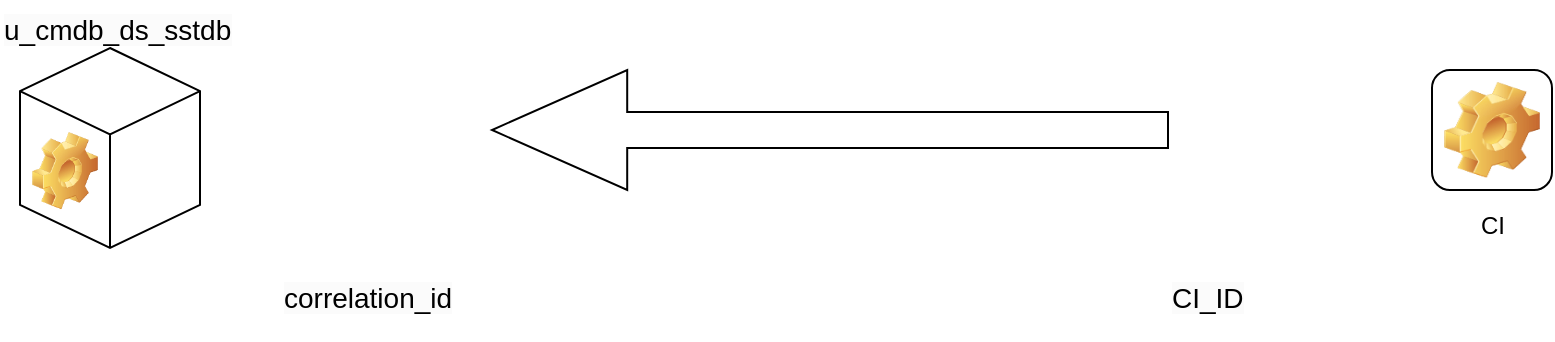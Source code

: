 <mxfile version="22.1.5" type="github" pages="11">
  <diagram name="IntroCi" id="jqjDg9kWaLE52GAI048v">
    <mxGraphModel dx="2290" dy="1205" grid="0" gridSize="10" guides="1" tooltips="1" connect="1" arrows="1" fold="1" page="1" pageScale="1" pageWidth="1169" pageHeight="827" math="0" shadow="0">
      <root>
        <mxCell id="0" />
        <mxCell id="1" parent="0" />
        <mxCell id="49Fpc1A-gP1iFOpOohy6-13" value="CI" style="icon;html=1;image=img/clipart/Gear_128x128.png" vertex="1" parent="1">
          <mxGeometry x="999" y="333" width="60" height="60" as="geometry" />
        </mxCell>
        <mxCell id="49Fpc1A-gP1iFOpOohy6-15" value="" style="html=1;whiteSpace=wrap;shape=isoCube2;backgroundOutline=1;isoAngle=15;" vertex="1" parent="1">
          <mxGeometry x="293" y="322" width="90" height="100" as="geometry" />
        </mxCell>
        <mxCell id="49Fpc1A-gP1iFOpOohy6-16" value="" style="shape=singleArrow;whiteSpace=wrap;html=1;rotation=-180;" vertex="1" parent="1">
          <mxGeometry x="529" y="333" width="338" height="60" as="geometry" />
        </mxCell>
        <mxCell id="49Fpc1A-gP1iFOpOohy6-17" value="" style="shape=image;html=1;verticalLabelPosition=bottom;verticalAlign=top;imageAspect=1;aspect=fixed;image=img/clipart/Gear_128x128.png" vertex="1" parent="1">
          <mxGeometry x="299" y="364" width="33" height="38.71" as="geometry" />
        </mxCell>
        <mxCell id="49Fpc1A-gP1iFOpOohy6-19" value="&lt;span style=&quot;color: rgb(0, 0, 0); font-family: Helvetica; font-size: 14px; font-style: normal; font-variant-ligatures: normal; font-variant-caps: normal; font-weight: 400; letter-spacing: normal; orphans: 2; text-align: center; text-indent: 0px; text-transform: none; widows: 2; word-spacing: 0px; -webkit-text-stroke-width: 0px; background-color: rgb(251, 251, 251); text-decoration-thickness: initial; text-decoration-style: initial; text-decoration-color: initial; float: none; display: inline !important;&quot;&gt;u_cmdb_ds_sstdb&lt;/span&gt;" style="text;whiteSpace=wrap;html=1;fontSize=14;" vertex="1" parent="1">
          <mxGeometry x="283" y="298" width="106" height="36" as="geometry" />
        </mxCell>
        <mxCell id="49Fpc1A-gP1iFOpOohy6-20" value="&lt;span style=&quot;color: rgb(0, 0, 0); font-family: Helvetica; font-size: 14px; font-style: normal; font-variant-ligatures: normal; font-variant-caps: normal; font-weight: 400; letter-spacing: normal; orphans: 2; text-align: center; text-indent: 0px; text-transform: none; widows: 2; word-spacing: 0px; -webkit-text-stroke-width: 0px; background-color: rgb(251, 251, 251); text-decoration-thickness: initial; text-decoration-style: initial; text-decoration-color: initial; float: none; display: inline !important;&quot;&gt;correlation_id&lt;/span&gt;" style="text;whiteSpace=wrap;html=1;fontSize=14;" vertex="1" parent="1">
          <mxGeometry x="423" y="432" width="106" height="36" as="geometry" />
        </mxCell>
        <mxCell id="49Fpc1A-gP1iFOpOohy6-21" value="&lt;span style=&quot;color: rgb(0, 0, 0); font-family: Helvetica; font-size: 14px; font-style: normal; font-variant-ligatures: normal; font-variant-caps: normal; font-weight: 400; letter-spacing: normal; orphans: 2; text-align: center; text-indent: 0px; text-transform: none; widows: 2; word-spacing: 0px; -webkit-text-stroke-width: 0px; background-color: rgb(251, 251, 251); text-decoration-thickness: initial; text-decoration-style: initial; text-decoration-color: initial; float: none; display: inline !important;&quot;&gt;CI_ID&lt;/span&gt;" style="text;whiteSpace=wrap;html=1;fontSize=14;" vertex="1" parent="1">
          <mxGeometry x="867" y="432" width="106" height="36" as="geometry" />
        </mxCell>
      </root>
    </mxGraphModel>
  </diagram>
  <diagram id="-0GjVQ2w-u6F1-nN_Xd9" name="SourceStar">
    <mxGraphModel dx="2290" dy="1205" grid="0" gridSize="10" guides="1" tooltips="1" connect="1" arrows="1" fold="1" page="1" pageScale="1" pageWidth="1169" pageHeight="827" math="0" shadow="0">
      <root>
        <mxCell id="0" />
        <mxCell id="1" parent="0" />
        <mxCell id="1-WOWmvDrKWyMFJxuiMH-1" value="V_CMDB_IP_ADDRESS&lt;br&gt;&lt;br&gt;&lt;font color=&quot;#ff3333&quot;&gt;PK: CI_ID + CODE&amp;nbsp; &amp;nbsp;!!!&lt;/font&gt;" style="html=1;outlineConnect=0;whiteSpace=wrap;fillColor=#dae8fc;shape=mxgraph.archimate3.businessObject;overflow=fill;strokeColor=#6c8ebf;" vertex="1" parent="1">
          <mxGeometry x="443.25" y="193" width="205" height="61" as="geometry" />
        </mxCell>
        <mxCell id="1-WOWmvDrKWyMFJxuiMH-2" value="CI_ID" style="fontSize=12;html=1;endArrow=ERzeroToMany;endFill=1;rounded=0;fillColor=#dae8fc;strokeColor=#FF3333;" edge="1" parent="1" source="1-WOWmvDrKWyMFJxuiMH-3" target="1-WOWmvDrKWyMFJxuiMH-1">
          <mxGeometry width="100" height="100" relative="1" as="geometry">
            <mxPoint x="572.957" y="120" as="sourcePoint" />
            <mxPoint x="585" y="616" as="targetPoint" />
          </mxGeometry>
        </mxCell>
        <mxCell id="1-WOWmvDrKWyMFJxuiMH-3" value="CMDB_CI&lt;br&gt;&lt;br&gt;PK: CI_ID" style="html=1;outlineConnect=0;whiteSpace=wrap;fillColor=#dae8fc;shape=mxgraph.archimate3.businessObject;overflow=fill;strokeColor=#6c8ebf;fontStyle=1" vertex="1" parent="1">
          <mxGeometry x="438" y="328" width="215.5" height="60" as="geometry" />
        </mxCell>
        <mxCell id="1-WOWmvDrKWyMFJxuiMH-4" value="V_CMDB_IP_DEVICE_PRINTER&lt;br&gt;&lt;br&gt;PK: CI_ID" style="html=1;outlineConnect=0;whiteSpace=wrap;fillColor=#dae8fc;shape=mxgraph.archimate3.businessObject;overflow=fill;strokeColor=#6c8ebf;" vertex="1" parent="1">
          <mxGeometry x="111" y="328" width="210" height="60" as="geometry" />
        </mxCell>
        <mxCell id="1-WOWmvDrKWyMFJxuiMH-5" value="CI_ID" style="fontSize=12;html=1;endArrow=ERzeroToOne;endFill=0;rounded=0;fillColor=#dae8fc;strokeColor=#6c8ebf;" edge="1" parent="1" source="1-WOWmvDrKWyMFJxuiMH-3" target="1-WOWmvDrKWyMFJxuiMH-4">
          <mxGeometry width="100" height="100" relative="1" as="geometry">
            <mxPoint x="604" y="424" as="sourcePoint" />
            <mxPoint x="587" y="530" as="targetPoint" />
          </mxGeometry>
        </mxCell>
        <mxCell id="1-WOWmvDrKWyMFJxuiMH-6" value="V_CMDB_IP_DEVICE&lt;br&gt;&lt;br&gt;PK: CI_ID" style="html=1;outlineConnect=0;whiteSpace=wrap;fillColor=#dae8fc;shape=mxgraph.archimate3.businessObject;overflow=fill;strokeColor=#6c8ebf;" vertex="1" parent="1">
          <mxGeometry x="111" y="523" width="210" height="61" as="geometry" />
        </mxCell>
        <mxCell id="1-WOWmvDrKWyMFJxuiMH-7" value="CI_ID" style="fontSize=12;html=1;endArrow=ERzeroToOne;endFill=0;rounded=0;fillColor=#dae8fc;strokeColor=#6c8ebf;" edge="1" parent="1" source="1-WOWmvDrKWyMFJxuiMH-3" target="1-WOWmvDrKWyMFJxuiMH-6">
          <mxGeometry width="100" height="100" relative="1" as="geometry">
            <mxPoint x="518" y="233" as="sourcePoint" />
            <mxPoint x="631" y="470" as="targetPoint" />
          </mxGeometry>
        </mxCell>
        <mxCell id="1-WOWmvDrKWyMFJxuiMH-8" value="V_CMDB_PHONECONTRACT&lt;br&gt;&lt;br&gt;&lt;font color=&quot;#ff3333&quot;&gt;PK: CI_ID +&amp;nbsp;TKANLAGE_GLOBAL_ID&lt;/font&gt;" style="html=1;outlineConnect=0;whiteSpace=wrap;fillColor=#dae8fc;shape=mxgraph.archimate3.businessObject;overflow=fill;strokeColor=#6c8ebf;" vertex="1" parent="1">
          <mxGeometry x="440.75" y="522" width="210" height="181" as="geometry" />
        </mxCell>
        <mxCell id="1-WOWmvDrKWyMFJxuiMH-9" value="V_CMDB_PHONEGROUP&lt;br&gt;&lt;br&gt;PK: CI_ID" style="html=1;outlineConnect=0;whiteSpace=wrap;fillColor=#dae8fc;shape=mxgraph.archimate3.businessObject;overflow=fill;strokeColor=#6c8ebf;" vertex="1" parent="1">
          <mxGeometry x="789" y="522" width="210" height="61" as="geometry" />
        </mxCell>
        <mxCell id="1-WOWmvDrKWyMFJxuiMH-10" value="CI_ID" style="fontSize=12;html=1;endArrow=ERzeroToOne;endFill=0;rounded=0;fillColor=#dae8fc;strokeColor=#6c8ebf;" edge="1" parent="1" source="1-WOWmvDrKWyMFJxuiMH-3" target="1-WOWmvDrKWyMFJxuiMH-9">
          <mxGeometry width="100" height="100" relative="1" as="geometry">
            <mxPoint x="551" y="233" as="sourcePoint" />
            <mxPoint x="874" y="393" as="targetPoint" />
          </mxGeometry>
        </mxCell>
        <mxCell id="1-WOWmvDrKWyMFJxuiMH-16" value="V_CMDB_PHONE_GRPMBR" style="html=1;outlineConnect=0;whiteSpace=wrap;fillColor=#dae8fc;shape=mxgraph.archimate3.businessObject;overflow=fill;strokeColor=#6c8ebf;" vertex="1" parent="1">
          <mxGeometry x="832" y="603" width="202" height="55" as="geometry" />
        </mxCell>
        <mxCell id="twIGyOFzCb9MJOZK3sOc-1" value="V_CMDB_MOBILE_DEVICES&lt;br&gt;&lt;br&gt;PK: CI_ID" style="html=1;outlineConnect=0;whiteSpace=wrap;fillColor=#dae8fc;shape=mxgraph.archimate3.businessObject;overflow=fill;strokeColor=#6c8ebf;" vertex="1" parent="1">
          <mxGeometry x="789" y="328" width="210" height="61" as="geometry" />
        </mxCell>
        <mxCell id="twIGyOFzCb9MJOZK3sOc-2" value="CI_ID" style="fontSize=12;html=1;endArrow=ERzeroToOne;endFill=0;rounded=0;fillColor=#dae8fc;strokeColor=#6c8ebf;" edge="1" parent="1" source="1-WOWmvDrKWyMFJxuiMH-3" target="twIGyOFzCb9MJOZK3sOc-1">
          <mxGeometry width="100" height="100" relative="1" as="geometry">
            <mxPoint x="664" y="368" as="sourcePoint" />
            <mxPoint x="780" y="368" as="targetPoint" />
          </mxGeometry>
        </mxCell>
        <mxCell id="twIGyOFzCb9MJOZK3sOc-3" value="V_CMDB_BASIC_WORKPLACES&lt;br&gt;&lt;br&gt;PK: CI_ID" style="html=1;outlineConnect=0;whiteSpace=wrap;fillColor=#dae8fc;shape=mxgraph.archimate3.businessObject;overflow=fill;strokeColor=#6c8ebf;" vertex="1" parent="1">
          <mxGeometry x="789" y="187" width="210" height="61" as="geometry" />
        </mxCell>
        <mxCell id="twIGyOFzCb9MJOZK3sOc-4" value="CI_ID" style="fontSize=12;html=1;endArrow=ERzeroToOne;endFill=0;rounded=0;fillColor=#dae8fc;strokeColor=#6c8ebf;" edge="1" parent="1" source="1-WOWmvDrKWyMFJxuiMH-3" target="twIGyOFzCb9MJOZK3sOc-3">
          <mxGeometry width="100" height="100" relative="1" as="geometry">
            <mxPoint x="664" y="368" as="sourcePoint" />
            <mxPoint x="780" y="368" as="targetPoint" />
          </mxGeometry>
        </mxCell>
        <mxCell id="twIGyOFzCb9MJOZK3sOc-5" value="CI_ID" style="fontSize=12;html=1;endArrow=ERzeroToMany;endFill=1;rounded=0;fillColor=#dae8fc;strokeColor=#FF3333;" edge="1" parent="1" source="1-WOWmvDrKWyMFJxuiMH-3" target="1-WOWmvDrKWyMFJxuiMH-8">
          <mxGeometry width="100" height="100" relative="1" as="geometry">
            <mxPoint x="596" y="399" as="sourcePoint" />
            <mxPoint x="556" y="264" as="targetPoint" />
          </mxGeometry>
        </mxCell>
        <mxCell id="twIGyOFzCb9MJOZK3sOc-6" value="CMDB_CI&lt;br&gt;&lt;br&gt;join LOCAL_ID" style="html=1;outlineConnect=0;whiteSpace=wrap;fillColor=#dae8fc;shape=mxgraph.archimate3.businessObject;overflow=fill;strokeColor=#6c8ebf;" vertex="1" parent="1">
          <mxGeometry x="548.25" y="630" width="100" height="60" as="geometry" />
        </mxCell>
        <mxCell id="twIGyOFzCb9MJOZK3sOc-7" value="T_VOIPPROFIL&lt;br&gt;&lt;br&gt;TKANLAGE_ID" style="html=1;outlineConnect=0;whiteSpace=wrap;fillColor=#dae8fc;shape=mxgraph.archimate3.businessObject;overflow=fill;strokeColor=#6c8ebf;" vertex="1" parent="1">
          <mxGeometry x="448" y="600.5" width="100" height="60" as="geometry" />
        </mxCell>
      </root>
    </mxGraphModel>
  </diagram>
  <diagram name="CiPath" id="xO-fJI0FFCdMl9LTQsgy">
    <mxGraphModel dx="1579" dy="831" grid="0" gridSize="10" guides="1" tooltips="1" connect="1" arrows="1" fold="1" page="1" pageScale="1" pageWidth="1169" pageHeight="827" math="0" shadow="0">
      <root>
        <mxCell id="y6HC1oknwoSADN_m1p-D-0" />
        <mxCell id="y6HC1oknwoSADN_m1p-D-1" parent="y6HC1oknwoSADN_m1p-D-0" />
        <mxCell id="y6HC1oknwoSADN_m1p-D-2" value="CI_ID" style="icon;html=1;image=img/clipart/Gear_128x128.png" vertex="1" parent="y6HC1oknwoSADN_m1p-D-1">
          <mxGeometry x="1044" y="354" width="60" height="60" as="geometry" />
        </mxCell>
        <mxCell id="y6HC1oknwoSADN_m1p-D-4" value="" style="shape=singleArrow;whiteSpace=wrap;html=1;rotation=-180;" vertex="1" parent="y6HC1oknwoSADN_m1p-D-1">
          <mxGeometry x="860" y="352" width="161" height="60" as="geometry" />
        </mxCell>
        <mxCell id="QfE7_d8JJjclEiBsj3Uo-0" value="u_cmdb_ds_sstdb&lt;br&gt;&lt;br&gt;correlation_id" style="html=1;outlineConnect=0;whiteSpace=wrap;fillColor=#dae8fc;shape=mxgraph.archimate3.businessObject;overflow=fill;strokeColor=#6c8ebf;" vertex="1" parent="y6HC1oknwoSADN_m1p-D-1">
          <mxGeometry x="267" y="361" width="161" height="50" as="geometry" />
        </mxCell>
        <mxCell id="QfE7_d8JJjclEiBsj3Uo-1" value="u_cmdb_ds_sstdb_ci&lt;br&gt;&lt;br&gt;correlation_id" style="html=1;outlineConnect=0;whiteSpace=wrap;fillColor=#dae8fc;shape=mxgraph.archimate3.businessObject;overflow=fill;strokeColor=#6c8ebf;fontStyle=0" vertex="1" parent="y6HC1oknwoSADN_m1p-D-1">
          <mxGeometry x="65" y="361" width="160" height="50" as="geometry" />
        </mxCell>
        <mxCell id="QfE7_d8JJjclEiBsj3Uo-2" value="cmdb_ci" style="html=1;outlineConnect=0;whiteSpace=wrap;fillColor=#dae8fc;shape=mxgraph.archimate3.businessObject;overflow=fill;strokeColor=#6c8ebf;" vertex="1" parent="y6HC1oknwoSADN_m1p-D-1">
          <mxGeometry x="469" y="361" width="161" height="50" as="geometry" />
        </mxCell>
        <mxCell id="QfE7_d8JJjclEiBsj3Uo-4" value="cmdb" style="html=1;outlineConnect=0;whiteSpace=wrap;fillColor=#dae8fc;shape=mxgraph.archimate3.businessObject;overflow=fill;strokeColor=#6c8ebf;" vertex="1" parent="y6HC1oknwoSADN_m1p-D-1">
          <mxGeometry x="671" y="361" width="160" height="51" as="geometry" />
        </mxCell>
        <mxCell id="3cEyqOT0ZleN2BlKbvZ9-0" value="CMDB_CI&lt;br&gt;&lt;br&gt;PK: CI_ID" style="html=1;outlineConnect=0;whiteSpace=wrap;fillColor=#dae8fc;shape=mxgraph.archimate3.businessObject;overflow=fill;strokeColor=#6c8ebf;fontStyle=1" vertex="1" parent="y6HC1oknwoSADN_m1p-D-1">
          <mxGeometry x="1033" y="293" width="124.5" height="53" as="geometry" />
        </mxCell>
      </root>
    </mxGraphModel>
  </diagram>
  <diagram name="AsIs" id="FceLTfoAD5zEOHpHB1AR">
    <mxGraphModel dx="2290" dy="1205" grid="0" gridSize="10" guides="1" tooltips="1" connect="1" arrows="1" fold="1" page="1" pageScale="1" pageWidth="1169" pageHeight="827" math="0" shadow="0">
      <root>
        <mxCell id="uMq123VB7vo7uCOXMGW6-0" />
        <mxCell id="uMq123VB7vo7uCOXMGW6-1" parent="uMq123VB7vo7uCOXMGW6-0" />
        <mxCell id="Lgf9l1hws6KF7FTPtPeW-13" value="u_cmdb_ds_sstdb" style="html=1;outlineConnect=0;whiteSpace=wrap;fillColor=#dae8fc;shape=mxgraph.archimate3.businessObject;overflow=fill;strokeColor=#6c8ebf;" vertex="1" parent="uMq123VB7vo7uCOXMGW6-1">
          <mxGeometry x="550" y="163" width="180" height="50" as="geometry" />
        </mxCell>
        <mxCell id="Lgf9l1hws6KF7FTPtPeW-14" value="u_cmdb_ds_sstdb_ci" style="html=1;outlineConnect=0;whiteSpace=wrap;fillColor=#dae8fc;shape=mxgraph.archimate3.businessObject;overflow=fill;strokeColor=#6c8ebf;fontStyle=0" vertex="1" parent="uMq123VB7vo7uCOXMGW6-1">
          <mxGeometry x="240" y="165" width="240" height="48" as="geometry" />
        </mxCell>
        <mxCell id="Lgf9l1hws6KF7FTPtPeW-15" value="cmdb_ci" style="html=1;outlineConnect=0;whiteSpace=wrap;fillColor=#dae8fc;shape=mxgraph.archimate3.businessObject;overflow=fill;strokeColor=#6c8ebf;" vertex="1" parent="uMq123VB7vo7uCOXMGW6-1">
          <mxGeometry x="810" y="159" width="110" height="54" as="geometry" />
        </mxCell>
        <mxCell id="Lgf9l1hws6KF7FTPtPeW-16" value="u_cmdb_ds_sstdb_accounting" style="html=1;outlineConnect=0;whiteSpace=wrap;fillColor=#dae8fc;shape=mxgraph.archimate3.businessObject;overflow=fill;strokeColor=#6c8ebf;fontStyle=0" vertex="1" parent="uMq123VB7vo7uCOXMGW6-1">
          <mxGeometry x="240" y="65" width="240" height="50" as="geometry" />
        </mxCell>
        <mxCell id="Lgf9l1hws6KF7FTPtPeW-17" value="u_cmdb_ds_sstdb_ip_device" style="html=1;outlineConnect=0;whiteSpace=wrap;fillColor=#dae8fc;shape=mxgraph.archimate3.businessObject;overflow=fill;strokeColor=#6c8ebf;" vertex="1" parent="uMq123VB7vo7uCOXMGW6-1">
          <mxGeometry x="239.25" y="412" width="241.5" height="43" as="geometry" />
        </mxCell>
        <mxCell id="Lgf9l1hws6KF7FTPtPeW-18" value="u_cmdb_ds_sstdb_phonecontract" style="html=1;outlineConnect=0;whiteSpace=wrap;fillColor=#dae8fc;shape=mxgraph.archimate3.businessObject;overflow=fill;strokeColor=#6c8ebf;" vertex="1" parent="uMq123VB7vo7uCOXMGW6-1">
          <mxGeometry x="239" y="487" width="241.5" height="41" as="geometry" />
        </mxCell>
        <mxCell id="Lgf9l1hws6KF7FTPtPeW-19" value="u_cmdb_ds_sstdb_phonegroup" style="html=1;outlineConnect=0;whiteSpace=wrap;fillColor=#dae8fc;shape=mxgraph.archimate3.businessObject;overflow=fill;strokeColor=#6c8ebf;" vertex="1" parent="uMq123VB7vo7uCOXMGW6-1">
          <mxGeometry x="239" y="553" width="241.5" height="43" as="geometry" />
        </mxCell>
        <mxCell id="Lgf9l1hws6KF7FTPtPeW-20" value="u_cmdb_ds_sstdb_ip_address" style="html=1;outlineConnect=0;whiteSpace=wrap;fillColor=#dae8fc;shape=mxgraph.archimate3.businessObject;overflow=fill;strokeColor=#6c8ebf;fontStyle=0" vertex="1" parent="uMq123VB7vo7uCOXMGW6-1">
          <mxGeometry x="239" y="260" width="241.5" height="45" as="geometry" />
        </mxCell>
        <mxCell id="Lgf9l1hws6KF7FTPtPeW-21" value="u_cmdb_ds_sstdb_ip_device_printer" style="html=1;outlineConnect=0;whiteSpace=wrap;fillColor=#dae8fc;shape=mxgraph.archimate3.businessObject;overflow=fill;strokeColor=#6c8ebf;" vertex="1" parent="uMq123VB7vo7uCOXMGW6-1">
          <mxGeometry x="239" y="631" width="241.5" height="43" as="geometry" />
        </mxCell>
        <mxCell id="Lgf9l1hws6KF7FTPtPeW-22" value="u_cmdb_ds_sstdb_phonegroup_member" style="html=1;outlineConnect=0;whiteSpace=wrap;fillColor=#dae8fc;shape=mxgraph.archimate3.businessObject;overflow=fill;strokeColor=#6c8ebf;" vertex="1" parent="uMq123VB7vo7uCOXMGW6-1">
          <mxGeometry x="239" y="702" width="241.5" height="43" as="geometry" />
        </mxCell>
        <mxCell id="Lgf9l1hws6KF7FTPtPeW-23" value="u_cmdb_ds_sstdb_mobile_device" style="html=1;outlineConnect=0;whiteSpace=wrap;fillColor=#dae8fc;shape=mxgraph.archimate3.businessObject;overflow=fill;strokeColor=#6c8ebf;" vertex="1" parent="uMq123VB7vo7uCOXMGW6-1">
          <mxGeometry x="239" y="768" width="241.5" height="44" as="geometry" />
        </mxCell>
        <mxCell id="Lgf9l1hws6KF7FTPtPeW-24" value="u_cmdb_ds_acat_software" style="html=1;outlineConnect=0;whiteSpace=wrap;fillColor=#dae8fc;shape=mxgraph.archimate3.businessObject;overflow=fill;strokeColor=#6c8ebf;fontStyle=0" vertex="1" parent="uMq123VB7vo7uCOXMGW6-1">
          <mxGeometry x="239" y="337" width="241.5" height="43" as="geometry" />
        </mxCell>
        <mxCell id="Lgf9l1hws6KF7FTPtPeW-25" value="cmdb" style="html=1;outlineConnect=0;whiteSpace=wrap;fillColor=#dae8fc;shape=mxgraph.archimate3.businessObject;overflow=fill;strokeColor=#6c8ebf;" vertex="1" parent="uMq123VB7vo7uCOXMGW6-1">
          <mxGeometry x="1000" y="158" width="110" height="55" as="geometry" />
        </mxCell>
      </root>
    </mxGraphModel>
  </diagram>
  <diagram name="SourceStarPrinter" id="5n0v99sd2csnKgw8HSSp">
    <mxGraphModel dx="2290" dy="1205" grid="0" gridSize="10" guides="1" tooltips="1" connect="1" arrows="1" fold="1" page="1" pageScale="1" pageWidth="1169" pageHeight="827" math="0" shadow="0">
      <root>
        <mxCell id="u8an3EuGELjMrUbO22-0-0" />
        <mxCell id="u8an3EuGELjMrUbO22-0-1" parent="u8an3EuGELjMrUbO22-0-0" />
        <mxCell id="u8an3EuGELjMrUbO22-0-2" value="V_CMDB_IP_ADDRESS&lt;br&gt;&lt;br&gt;&lt;font color=&quot;#ff3333&quot;&gt;PK: CI_ID + CODE&amp;nbsp; &amp;nbsp;!!!&lt;/font&gt;" style="html=1;outlineConnect=0;whiteSpace=wrap;fillColor=#ffe6cc;shape=mxgraph.archimate3.businessObject;overflow=fill;strokeColor=#d79b00;" vertex="1" parent="u8an3EuGELjMrUbO22-0-1">
          <mxGeometry x="443.25" y="193" width="205" height="61" as="geometry" />
        </mxCell>
        <mxCell id="u8an3EuGELjMrUbO22-0-3" value="CI_ID" style="fontSize=12;html=1;endArrow=ERzeroToMany;endFill=1;rounded=0;fillColor=#ffe6cc;strokeColor=#d79b00;" edge="1" parent="u8an3EuGELjMrUbO22-0-1" source="u8an3EuGELjMrUbO22-0-4" target="u8an3EuGELjMrUbO22-0-2">
          <mxGeometry width="100" height="100" relative="1" as="geometry">
            <mxPoint x="572.957" y="120" as="sourcePoint" />
            <mxPoint x="585" y="616" as="targetPoint" />
          </mxGeometry>
        </mxCell>
        <mxCell id="u8an3EuGELjMrUbO22-0-4" value="CMDB_CI&lt;br&gt;&lt;br&gt;PK: CI_ID" style="html=1;outlineConnect=0;whiteSpace=wrap;fillColor=#ffe6cc;shape=mxgraph.archimate3.businessObject;overflow=fill;strokeColor=#d79b00;" vertex="1" parent="u8an3EuGELjMrUbO22-0-1">
          <mxGeometry x="438" y="328" width="215.5" height="60" as="geometry" />
        </mxCell>
        <mxCell id="u8an3EuGELjMrUbO22-0-5" value="V_CMDB_IP_DEVICE_PRINTER&lt;br&gt;&lt;br&gt;PK: CI_ID" style="html=1;outlineConnect=0;whiteSpace=wrap;fillColor=#ffe6cc;shape=mxgraph.archimate3.businessObject;overflow=fill;strokeColor=#d79b00;" vertex="1" parent="u8an3EuGELjMrUbO22-0-1">
          <mxGeometry x="129" y="328" width="210" height="60" as="geometry" />
        </mxCell>
        <mxCell id="u8an3EuGELjMrUbO22-0-6" value="CI_ID" style="fontSize=12;html=1;endArrow=ERzeroToOne;endFill=0;rounded=0;fillColor=#ffe6cc;strokeColor=#d79b00;" edge="1" parent="u8an3EuGELjMrUbO22-0-1" source="u8an3EuGELjMrUbO22-0-4" target="u8an3EuGELjMrUbO22-0-5">
          <mxGeometry width="100" height="100" relative="1" as="geometry">
            <mxPoint x="604" y="424" as="sourcePoint" />
            <mxPoint x="587" y="530" as="targetPoint" />
          </mxGeometry>
        </mxCell>
        <mxCell id="u8an3EuGELjMrUbO22-0-7" value="V_CMDB_IP_DEVICE&lt;br&gt;&lt;br&gt;PK: CI_ID" style="html=1;outlineConnect=0;whiteSpace=wrap;fillColor=#ffe6cc;shape=mxgraph.archimate3.businessObject;overflow=fill;strokeColor=#d79b00;" vertex="1" parent="u8an3EuGELjMrUbO22-0-1">
          <mxGeometry x="129" y="523" width="210" height="61" as="geometry" />
        </mxCell>
        <mxCell id="u8an3EuGELjMrUbO22-0-8" value="CI_ID" style="fontSize=12;html=1;endArrow=ERzeroToOne;endFill=0;rounded=0;fillColor=#dae8fc;strokeColor=#6c8ebf;" edge="1" parent="u8an3EuGELjMrUbO22-0-1" source="u8an3EuGELjMrUbO22-0-4" target="u8an3EuGELjMrUbO22-0-7">
          <mxGeometry width="100" height="100" relative="1" as="geometry">
            <mxPoint x="518" y="233" as="sourcePoint" />
            <mxPoint x="631" y="470" as="targetPoint" />
          </mxGeometry>
        </mxCell>
        <mxCell id="u8an3EuGELjMrUbO22-0-9" value="V_CMDB_PHONECONTRACT&lt;br&gt;&lt;br&gt;&lt;font color=&quot;#ff3333&quot;&gt;PK: CI_ID +&amp;nbsp;TKANLAGE_GLOBAL_ID&lt;/font&gt;" style="html=1;outlineConnect=0;whiteSpace=wrap;fillColor=#dae8fc;shape=mxgraph.archimate3.businessObject;overflow=fill;strokeColor=#6c8ebf;" vertex="1" parent="u8an3EuGELjMrUbO22-0-1">
          <mxGeometry x="440.75" y="522" width="210" height="61" as="geometry" />
        </mxCell>
        <mxCell id="u8an3EuGELjMrUbO22-0-10" value="V_CMDB_PHONEGROUP&lt;br&gt;&lt;br&gt;PK: CI_ID" style="html=1;outlineConnect=0;whiteSpace=wrap;fillColor=#dae8fc;shape=mxgraph.archimate3.businessObject;overflow=fill;strokeColor=#6c8ebf;" vertex="1" parent="u8an3EuGELjMrUbO22-0-1">
          <mxGeometry x="793" y="522" width="210" height="61" as="geometry" />
        </mxCell>
        <mxCell id="u8an3EuGELjMrUbO22-0-11" value="CI_ID" style="fontSize=12;html=1;endArrow=ERzeroToOne;endFill=0;rounded=0;fillColor=#dae8fc;strokeColor=#6c8ebf;" edge="1" parent="u8an3EuGELjMrUbO22-0-1" source="u8an3EuGELjMrUbO22-0-4" target="u8an3EuGELjMrUbO22-0-10">
          <mxGeometry width="100" height="100" relative="1" as="geometry">
            <mxPoint x="551" y="233" as="sourcePoint" />
            <mxPoint x="874" y="393" as="targetPoint" />
          </mxGeometry>
        </mxCell>
        <mxCell id="u8an3EuGELjMrUbO22-0-12" value="V_CMDB_PHONE_GRPMBR" style="html=1;outlineConnect=0;whiteSpace=wrap;fillColor=#dae8fc;shape=mxgraph.archimate3.businessObject;overflow=fill;strokeColor=#6c8ebf;" vertex="1" parent="u8an3EuGELjMrUbO22-0-1">
          <mxGeometry x="836" y="603" width="202" height="55" as="geometry" />
        </mxCell>
        <mxCell id="u8an3EuGELjMrUbO22-0-13" value="V_CMDB_MOBILE_DEVICES&lt;br&gt;&lt;br&gt;PK: CI_ID" style="html=1;outlineConnect=0;whiteSpace=wrap;fillColor=#dae8fc;shape=mxgraph.archimate3.businessObject;overflow=fill;strokeColor=#6c8ebf;" vertex="1" parent="u8an3EuGELjMrUbO22-0-1">
          <mxGeometry x="793" y="328" width="210" height="61" as="geometry" />
        </mxCell>
        <mxCell id="u8an3EuGELjMrUbO22-0-14" value="CI_ID" style="fontSize=12;html=1;endArrow=ERzeroToOne;endFill=0;rounded=0;fillColor=#dae8fc;strokeColor=#6c8ebf;" edge="1" parent="u8an3EuGELjMrUbO22-0-1" source="u8an3EuGELjMrUbO22-0-4" target="u8an3EuGELjMrUbO22-0-13">
          <mxGeometry width="100" height="100" relative="1" as="geometry">
            <mxPoint x="664" y="368" as="sourcePoint" />
            <mxPoint x="780" y="368" as="targetPoint" />
          </mxGeometry>
        </mxCell>
        <mxCell id="u8an3EuGELjMrUbO22-0-15" value="V_CMDB_BASIC_WORKPLACES&lt;br&gt;&lt;br&gt;PK: CI_ID" style="html=1;outlineConnect=0;whiteSpace=wrap;fillColor=#dae8fc;shape=mxgraph.archimate3.businessObject;overflow=fill;strokeColor=#6c8ebf;" vertex="1" parent="u8an3EuGELjMrUbO22-0-1">
          <mxGeometry x="793" y="187" width="210" height="61" as="geometry" />
        </mxCell>
        <mxCell id="u8an3EuGELjMrUbO22-0-16" value="CI_ID" style="fontSize=12;html=1;endArrow=ERzeroToOne;endFill=0;rounded=0;fillColor=#dae8fc;strokeColor=#6c8ebf;" edge="1" parent="u8an3EuGELjMrUbO22-0-1" source="u8an3EuGELjMrUbO22-0-4" target="u8an3EuGELjMrUbO22-0-15">
          <mxGeometry width="100" height="100" relative="1" as="geometry">
            <mxPoint x="664" y="368" as="sourcePoint" />
            <mxPoint x="780" y="368" as="targetPoint" />
          </mxGeometry>
        </mxCell>
        <mxCell id="u8an3EuGELjMrUbO22-0-17" value="CI_ID" style="fontSize=12;html=1;endArrow=ERzeroToMany;endFill=1;rounded=0;fillColor=#ffe6cc;strokeColor=#d79b00;" edge="1" parent="u8an3EuGELjMrUbO22-0-1" source="u8an3EuGELjMrUbO22-0-4" target="u8an3EuGELjMrUbO22-0-9">
          <mxGeometry width="100" height="100" relative="1" as="geometry">
            <mxPoint x="596" y="399" as="sourcePoint" />
            <mxPoint x="556" y="264" as="targetPoint" />
          </mxGeometry>
        </mxCell>
      </root>
    </mxGraphModel>
  </diagram>
  <diagram name="AsIsPrinter" id="ZcyC45Pnql2zGOTlBaKM">
    <mxGraphModel dx="2290" dy="1205" grid="0" gridSize="10" guides="1" tooltips="1" connect="1" arrows="1" fold="1" page="1" pageScale="1" pageWidth="1169" pageHeight="827" math="0" shadow="0">
      <root>
        <mxCell id="QctCCBXibKItamILWiIA-0" />
        <mxCell id="QctCCBXibKItamILWiIA-1" parent="QctCCBXibKItamILWiIA-0" />
        <mxCell id="QctCCBXibKItamILWiIA-2" value="u_cmdb_ds_sstdb" style="html=1;outlineConnect=0;whiteSpace=wrap;fillColor=#ffe6cc;shape=mxgraph.archimate3.businessObject;overflow=fill;strokeColor=#d79b00;" vertex="1" parent="QctCCBXibKItamILWiIA-1">
          <mxGeometry x="550" y="165" width="180" height="48" as="geometry" />
        </mxCell>
        <mxCell id="QctCCBXibKItamILWiIA-3" value="u_cmdb_ds_sstdb_ci" style="html=1;outlineConnect=0;whiteSpace=wrap;fillColor=#ffe6cc;shape=mxgraph.archimate3.businessObject;overflow=fill;strokeColor=#d79b00;fontStyle=0" vertex="1" parent="QctCCBXibKItamILWiIA-1">
          <mxGeometry x="240" y="165" width="240" height="48" as="geometry" />
        </mxCell>
        <mxCell id="QctCCBXibKItamILWiIA-4" value="cmdb_ci" style="html=1;outlineConnect=0;whiteSpace=wrap;fillColor=#ffe6cc;shape=mxgraph.archimate3.businessObject;overflow=fill;strokeColor=#d79b00;" vertex="1" parent="QctCCBXibKItamILWiIA-1">
          <mxGeometry x="810" y="164" width="110" height="51" as="geometry" />
        </mxCell>
        <mxCell id="QctCCBXibKItamILWiIA-5" value="u_cmdb_ds_sstdb_accounting" style="html=1;outlineConnect=0;whiteSpace=wrap;fillColor=#dae8fc;shape=mxgraph.archimate3.businessObject;overflow=fill;strokeColor=#6c8ebf;fontStyle=0" vertex="1" parent="QctCCBXibKItamILWiIA-1">
          <mxGeometry x="240" y="65" width="240" height="50" as="geometry" />
        </mxCell>
        <mxCell id="QctCCBXibKItamILWiIA-6" value="u_cmdb_ds_sstdb_ip_device" style="html=1;outlineConnect=0;whiteSpace=wrap;fillColor=#ffe6cc;shape=mxgraph.archimate3.businessObject;overflow=fill;strokeColor=#d79b00;" vertex="1" parent="QctCCBXibKItamILWiIA-1">
          <mxGeometry x="239.25" y="412" width="241.5" height="43" as="geometry" />
        </mxCell>
        <mxCell id="QctCCBXibKItamILWiIA-7" value="u_cmdb_ds_sstdb_phonecontract" style="html=1;outlineConnect=0;whiteSpace=wrap;fillColor=#dae8fc;shape=mxgraph.archimate3.businessObject;overflow=fill;strokeColor=#6c8ebf;" vertex="1" parent="QctCCBXibKItamILWiIA-1">
          <mxGeometry x="239" y="487" width="241.5" height="41" as="geometry" />
        </mxCell>
        <mxCell id="QctCCBXibKItamILWiIA-8" value="u_cmdb_ds_sstdb_phonegroup" style="html=1;outlineConnect=0;whiteSpace=wrap;fillColor=#dae8fc;shape=mxgraph.archimate3.businessObject;overflow=fill;strokeColor=#6c8ebf;" vertex="1" parent="QctCCBXibKItamILWiIA-1">
          <mxGeometry x="239" y="553" width="241.5" height="43" as="geometry" />
        </mxCell>
        <mxCell id="QctCCBXibKItamILWiIA-9" value="u_cmdb_ds_sstdb_ip_address" style="html=1;outlineConnect=0;whiteSpace=wrap;fillColor=#ffe6cc;shape=mxgraph.archimate3.businessObject;overflow=fill;strokeColor=#d79b00;fontStyle=0" vertex="1" parent="QctCCBXibKItamILWiIA-1">
          <mxGeometry x="239" y="260" width="241.5" height="45" as="geometry" />
        </mxCell>
        <mxCell id="QctCCBXibKItamILWiIA-10" value="u_cmdb_ds_sstdb_ip_device_printer" style="html=1;outlineConnect=0;whiteSpace=wrap;fillColor=#ffe6cc;shape=mxgraph.archimate3.businessObject;overflow=fill;strokeColor=#d79b00;" vertex="1" parent="QctCCBXibKItamILWiIA-1">
          <mxGeometry x="239" y="631" width="241.5" height="43" as="geometry" />
        </mxCell>
        <mxCell id="QctCCBXibKItamILWiIA-11" value="u_cmdb_ds_sstdb_phonegroup_member" style="html=1;outlineConnect=0;whiteSpace=wrap;fillColor=#dae8fc;shape=mxgraph.archimate3.businessObject;overflow=fill;strokeColor=#6c8ebf;" vertex="1" parent="QctCCBXibKItamILWiIA-1">
          <mxGeometry x="239" y="702" width="241.5" height="43" as="geometry" />
        </mxCell>
        <mxCell id="QctCCBXibKItamILWiIA-12" value="u_cmdb_ds_sstdb_mobile_device" style="html=1;outlineConnect=0;whiteSpace=wrap;fillColor=#dae8fc;shape=mxgraph.archimate3.businessObject;overflow=fill;strokeColor=#6c8ebf;" vertex="1" parent="QctCCBXibKItamILWiIA-1">
          <mxGeometry x="239" y="768" width="241.5" height="44" as="geometry" />
        </mxCell>
        <mxCell id="QctCCBXibKItamILWiIA-13" value="u_cmdb_ds_acat_software" style="html=1;outlineConnect=0;whiteSpace=wrap;fillColor=#dae8fc;shape=mxgraph.archimate3.businessObject;overflow=fill;strokeColor=#6c8ebf;fontStyle=0" vertex="1" parent="QctCCBXibKItamILWiIA-1">
          <mxGeometry x="239" y="337" width="241.5" height="43" as="geometry" />
        </mxCell>
        <mxCell id="QctCCBXibKItamILWiIA-14" value="cmdb" style="html=1;outlineConnect=0;whiteSpace=wrap;fillColor=#ffe6cc;shape=mxgraph.archimate3.businessObject;overflow=fill;strokeColor=#d79b00;" vertex="1" parent="QctCCBXibKItamILWiIA-1">
          <mxGeometry x="1000" y="162" width="110" height="51" as="geometry" />
        </mxCell>
      </root>
    </mxGraphModel>
  </diagram>
  <diagram name="AsIsPrinterForm" id="Aj6l9xXWTP3LDEr56WKR">
    <mxGraphModel dx="2290" dy="1205" grid="0" gridSize="10" guides="1" tooltips="1" connect="1" arrows="1" fold="1" page="1" pageScale="1" pageWidth="1169" pageHeight="827" math="0" shadow="0">
      <root>
        <mxCell id="L_pTf_Fj3E4htamk4JVU-0" />
        <mxCell id="L_pTf_Fj3E4htamk4JVU-1" parent="L_pTf_Fj3E4htamk4JVU-0" />
        <mxCell id="L_pTf_Fj3E4htamk4JVU-3" value="u_cmdb_ds_sstdb_ci" style="html=1;outlineConnect=0;whiteSpace=wrap;fillColor=#ffe6cc;shape=mxgraph.archimate3.businessObject;overflow=fill;strokeColor=#d79b00;fontStyle=0" vertex="1" parent="L_pTf_Fj3E4htamk4JVU-1">
          <mxGeometry x="464.75" y="240" width="240" height="48" as="geometry" />
        </mxCell>
        <mxCell id="L_pTf_Fj3E4htamk4JVU-6" value="u_cmdb_ds_sstdb_ip_device" style="html=1;outlineConnect=0;whiteSpace=wrap;fillColor=#ffe6cc;shape=mxgraph.archimate3.businessObject;overflow=fill;strokeColor=#d79b00;" vertex="1" parent="L_pTf_Fj3E4htamk4JVU-1">
          <mxGeometry x="464" y="391" width="241.5" height="43" as="geometry" />
        </mxCell>
        <mxCell id="L_pTf_Fj3E4htamk4JVU-9" value="u_cmdb_ds_sstdb_ip_address" style="html=1;outlineConnect=0;whiteSpace=wrap;fillColor=#ffe6cc;shape=mxgraph.archimate3.businessObject;overflow=fill;strokeColor=#d79b00;fontStyle=0" vertex="1" parent="L_pTf_Fj3E4htamk4JVU-1">
          <mxGeometry x="743" y="391" width="241.5" height="45" as="geometry" />
        </mxCell>
        <mxCell id="L_pTf_Fj3E4htamk4JVU-10" value="u_cmdb_ds_sstdb_ip_device_printer" style="html=1;outlineConnect=0;whiteSpace=wrap;fillColor=#ffe6cc;shape=mxgraph.archimate3.businessObject;overflow=fill;strokeColor=#d79b00;" vertex="1" parent="L_pTf_Fj3E4htamk4JVU-1">
          <mxGeometry x="185" y="391" width="241.5" height="43" as="geometry" />
        </mxCell>
        <mxCell id="EdUAASCn8yxF7EcJdjHg-0" value="Parent Id" style="fontSize=12;html=1;endArrow=ERzeroToOne;endFill=0;rounded=0;fillColor=#dae8fc;strokeColor=#6c8ebf;" edge="1" parent="L_pTf_Fj3E4htamk4JVU-1" source="L_pTf_Fj3E4htamk4JVU-3" target="L_pTf_Fj3E4htamk4JVU-6">
          <mxGeometry width="100" height="100" relative="1" as="geometry">
            <mxPoint x="620" y="319" as="sourcePoint" />
            <mxPoint x="620" y="364" as="targetPoint" />
          </mxGeometry>
        </mxCell>
        <mxCell id="EdUAASCn8yxF7EcJdjHg-1" value="Parent Id" style="fontSize=12;html=1;endArrow=ERzeroToMany;endFill=1;rounded=0;fillColor=#dae8fc;strokeColor=#FF6666;" edge="1" parent="L_pTf_Fj3E4htamk4JVU-1" source="L_pTf_Fj3E4htamk4JVU-3" target="L_pTf_Fj3E4htamk4JVU-9">
          <mxGeometry width="100" height="100" relative="1" as="geometry">
            <mxPoint x="595" y="298" as="sourcePoint" />
            <mxPoint x="595" y="401" as="targetPoint" />
          </mxGeometry>
        </mxCell>
        <mxCell id="EdUAASCn8yxF7EcJdjHg-2" value="Parent Id" style="fontSize=12;html=1;endArrow=ERzeroToOne;endFill=0;rounded=0;fillColor=#dae8fc;strokeColor=#6c8ebf;" edge="1" parent="L_pTf_Fj3E4htamk4JVU-1" source="L_pTf_Fj3E4htamk4JVU-3" target="L_pTf_Fj3E4htamk4JVU-10">
          <mxGeometry width="100" height="100" relative="1" as="geometry">
            <mxPoint x="605" y="308" as="sourcePoint" />
            <mxPoint x="605" y="411" as="targetPoint" />
          </mxGeometry>
        </mxCell>
      </root>
    </mxGraphModel>
  </diagram>
  <diagram id="qOJfmeMptNHJs6J1GD0c" name="Vision_CI">
    <mxGraphModel dx="2290" dy="1205" grid="0" gridSize="10" guides="1" tooltips="1" connect="1" arrows="1" fold="1" page="1" pageScale="1" pageWidth="1169" pageHeight="827" math="0" shadow="0">
      <root>
        <mxCell id="0" />
        <mxCell id="1" parent="0" />
        <mxCell id="ngETcyTxvMbDPHaEo8yi-1" value="u_cmdb_ds_sstdb" style="html=1;outlineConnect=0;whiteSpace=wrap;fillColor=#dae8fc;shape=mxgraph.archimate3.businessObject;overflow=fill;strokeColor=#6c8ebf;" vertex="1" parent="1">
          <mxGeometry x="570.5" y="236" width="180" height="61" as="geometry" />
        </mxCell>
        <mxCell id="ngETcyTxvMbDPHaEo8yi-2" value="u_cmdb_ds_sstdb_ci" style="html=1;outlineConnect=0;whiteSpace=wrap;fillColor=#e1d5e7;shape=mxgraph.archimate3.businessObject;overflow=fill;strokeColor=#9673a6;dashed=1;" vertex="1" parent="1">
          <mxGeometry x="595.5" y="255" width="130" height="30" as="geometry" />
        </mxCell>
        <mxCell id="ngETcyTxvMbDPHaEo8yi-3" value="cmdb_ci" style="html=1;outlineConnect=0;whiteSpace=wrap;fillColor=#dae8fc;shape=mxgraph.archimate3.businessObject;overflow=fill;strokeColor=#6c8ebf;" vertex="1" parent="1">
          <mxGeometry x="777" y="236" width="75" height="62" as="geometry" />
        </mxCell>
        <mxCell id="ngETcyTxvMbDPHaEo8yi-6" value="u_cmdb_ds_sstdb_ci" style="html=1;outlineConnect=0;whiteSpace=wrap;shape=mxgraph.archimate3.businessObject;overflow=fill;dashed=1;" vertex="1" parent="1">
          <mxGeometry x="296" y="237" width="240" height="61" as="geometry" />
        </mxCell>
        <mxCell id="ngETcyTxvMbDPHaEo8yi-8" value="cmdb" style="html=1;outlineConnect=0;whiteSpace=wrap;fillColor=#dae8fc;shape=mxgraph.archimate3.businessObject;overflow=fill;strokeColor=#6c8ebf;" vertex="1" parent="1">
          <mxGeometry x="877" y="236" width="79" height="62" as="geometry" />
        </mxCell>
        <mxCell id="ngETcyTxvMbDPHaEo8yi-9" value="u_cmdb_ds_sstdb_ip_device" style="html=1;outlineConnect=0;whiteSpace=wrap;fillColor=#dae8fc;shape=mxgraph.archimate3.businessObject;overflow=fill;strokeColor=#6c8ebf;" vertex="1" parent="1">
          <mxGeometry x="296" y="378" width="241.5" height="43" as="geometry" />
        </mxCell>
        <mxCell id="ngETcyTxvMbDPHaEo8yi-12" value="u_cmdb_ds_sstdb_ip_address" style="html=1;outlineConnect=0;whiteSpace=wrap;fillColor=#dae8fc;shape=mxgraph.archimate3.businessObject;overflow=fill;strokeColor=#6c8ebf;fontStyle=0" vertex="1" parent="1">
          <mxGeometry x="296" y="316" width="241.5" height="45" as="geometry" />
        </mxCell>
        <mxCell id="IpSgifZehB38Nw4oa4If-1" value="u_cmdb_ds_sstdb_ip_device_printer" style="html=1;outlineConnect=0;whiteSpace=wrap;fillColor=#dae8fc;shape=mxgraph.archimate3.businessObject;overflow=fill;strokeColor=#6c8ebf;" vertex="1" parent="1">
          <mxGeometry x="296" y="448" width="241.5" height="43" as="geometry" />
        </mxCell>
        <mxCell id="pHCCKYTQ7Rlab8mrRJnn-1" value="u_cmdb_ds_sstdb_accounting" style="html=1;outlineConnect=0;whiteSpace=wrap;fillColor=#dae8fc;shape=mxgraph.archimate3.businessObject;overflow=fill;strokeColor=#6c8ebf;fontStyle=0" vertex="1" parent="1">
          <mxGeometry x="296" y="163" width="240" height="50" as="geometry" />
        </mxCell>
      </root>
    </mxGraphModel>
  </diagram>
  <diagram name="VisionAcc" id="eAHUeyHJnUzkcjqCjAGW">
    <mxGraphModel dx="2290" dy="1205" grid="0" gridSize="10" guides="1" tooltips="1" connect="1" arrows="1" fold="1" page="1" pageScale="1" pageWidth="1169" pageHeight="827" math="0" shadow="0">
      <root>
        <mxCell id="Z_4HRF_TiKk-_QkpuXRr-0" />
        <mxCell id="Z_4HRF_TiKk-_QkpuXRr-1" parent="Z_4HRF_TiKk-_QkpuXRr-0" />
        <mxCell id="Z_4HRF_TiKk-_QkpuXRr-2" value="u_cmdb_ds_sstdb" style="html=1;outlineConnect=0;whiteSpace=wrap;fillColor=#dae8fc;shape=mxgraph.archimate3.businessObject;overflow=fill;strokeColor=#6c8ebf;" vertex="1" parent="Z_4HRF_TiKk-_QkpuXRr-1">
          <mxGeometry x="529.5" y="364" width="180" height="61" as="geometry" />
        </mxCell>
        <mxCell id="Z_4HRF_TiKk-_QkpuXRr-3" value="u_cmdb_ds_sstdb_ci" style="html=1;outlineConnect=0;whiteSpace=wrap;fillColor=#e1d5e7;shape=mxgraph.archimate3.businessObject;overflow=fill;strokeColor=#9673a6;dashed=1;" vertex="1" parent="Z_4HRF_TiKk-_QkpuXRr-1">
          <mxGeometry x="554.5" y="383" width="130" height="30" as="geometry" />
        </mxCell>
        <mxCell id="Z_4HRF_TiKk-_QkpuXRr-4" value="cmdb_ci" style="html=1;outlineConnect=0;whiteSpace=wrap;fillColor=#dae8fc;shape=mxgraph.archimate3.businessObject;overflow=fill;strokeColor=#6c8ebf;" vertex="1" parent="Z_4HRF_TiKk-_QkpuXRr-1">
          <mxGeometry x="737.5" y="279" width="75" height="147" as="geometry" />
        </mxCell>
        <mxCell id="Z_4HRF_TiKk-_QkpuXRr-5" value="u_cmdb_ds_sstdb_accounting" style="html=1;outlineConnect=0;whiteSpace=wrap;fillColor=#fff2cc;shape=mxgraph.archimate3.businessObject;overflow=fill;strokeColor=#d6b656;dashed=1;" vertex="1" parent="Z_4HRF_TiKk-_QkpuXRr-1">
          <mxGeometry x="532" y="279" width="177.5" height="40" as="geometry" />
        </mxCell>
        <mxCell id="Z_4HRF_TiKk-_QkpuXRr-6" value="Account Asset" style="fontSize=12;html=1;endArrow=ERzeroToMany;endFill=1;rounded=0;fillColor=#dae8fc;strokeColor=#6c8ebf;" edge="1" parent="Z_4HRF_TiKk-_QkpuXRr-1" source="Z_4HRF_TiKk-_QkpuXRr-5" target="Z_4HRF_TiKk-_QkpuXRr-2">
          <mxGeometry width="100" height="100" relative="1" as="geometry">
            <mxPoint x="677.5" y="338" as="sourcePoint" />
            <mxPoint x="684.5" y="337" as="targetPoint" />
          </mxGeometry>
        </mxCell>
        <mxCell id="Z_4HRF_TiKk-_QkpuXRr-7" value="u_cmdb_ds_sstdb_ci" style="html=1;outlineConnect=0;whiteSpace=wrap;shape=mxgraph.archimate3.businessObject;overflow=fill;dashed=1;" vertex="1" parent="Z_4HRF_TiKk-_QkpuXRr-1">
          <mxGeometry x="255" y="365" width="240" height="61" as="geometry" />
        </mxCell>
        <mxCell id="Z_4HRF_TiKk-_QkpuXRr-8" value="cmdb" style="html=1;outlineConnect=0;whiteSpace=wrap;fillColor=#dae8fc;shape=mxgraph.archimate3.businessObject;overflow=fill;strokeColor=#6c8ebf;" vertex="1" parent="Z_4HRF_TiKk-_QkpuXRr-1">
          <mxGeometry x="835.5" y="279" width="79" height="147" as="geometry" />
        </mxCell>
        <mxCell id="Z_4HRF_TiKk-_QkpuXRr-9" value="u_cmdb_ds_sstdb_ip_device" style="html=1;outlineConnect=0;whiteSpace=wrap;fillColor=#dae8fc;shape=mxgraph.archimate3.businessObject;overflow=fill;strokeColor=#6c8ebf;" vertex="1" parent="Z_4HRF_TiKk-_QkpuXRr-1">
          <mxGeometry x="255" y="506" width="241.5" height="43" as="geometry" />
        </mxCell>
        <mxCell id="Z_4HRF_TiKk-_QkpuXRr-10" value="u_cmdb_ds_sstdb_ip_address" style="html=1;outlineConnect=0;whiteSpace=wrap;fillColor=#dae8fc;shape=mxgraph.archimate3.businessObject;overflow=fill;strokeColor=#6c8ebf;fontStyle=0" vertex="1" parent="Z_4HRF_TiKk-_QkpuXRr-1">
          <mxGeometry x="255" y="444" width="241.5" height="45" as="geometry" />
        </mxCell>
        <mxCell id="Z_4HRF_TiKk-_QkpuXRr-11" value="Parent Id" style="fontSize=12;html=1;endArrow=ERzeroToMany;endFill=1;rounded=0;fillColor=#dae8fc;strokeColor=#6c8ebf;" edge="1" parent="Z_4HRF_TiKk-_QkpuXRr-1" source="Z_4HRF_TiKk-_QkpuXRr-2" target="nUgiZVEypmkwlj9uyU9N-0">
          <mxGeometry width="100" height="100" relative="1" as="geometry">
            <mxPoint x="182.5" y="365" as="sourcePoint" />
            <mxPoint x="181.5" y="320" as="targetPoint" />
          </mxGeometry>
        </mxCell>
        <mxCell id="nUgiZVEypmkwlj9uyU9N-0" value="u_cmdb_ds_sstdb_accounting" style="html=1;outlineConnect=0;whiteSpace=wrap;fillColor=#fff2cc;shape=mxgraph.archimate3.businessObject;overflow=fill;strokeColor=#d6b656;dashed=1;" vertex="1" parent="Z_4HRF_TiKk-_QkpuXRr-1">
          <mxGeometry x="255.5" y="279" width="239.5" height="40" as="geometry" />
        </mxCell>
      </root>
    </mxGraphModel>
  </diagram>
  <diagram name="VisionAllT" id="gfTJx7urdG6Cm7c9I1Tt">
    <mxGraphModel dx="2290" dy="1205" grid="0" gridSize="10" guides="1" tooltips="1" connect="1" arrows="1" fold="1" page="1" pageScale="1" pageWidth="1169" pageHeight="827" math="0" shadow="0">
      <root>
        <mxCell id="zT4fVrRxOpUtCQQI1fxU-0" />
        <mxCell id="zT4fVrRxOpUtCQQI1fxU-1" parent="zT4fVrRxOpUtCQQI1fxU-0" />
        <mxCell id="zT4fVrRxOpUtCQQI1fxU-2" value="u_cmdb_ds_sstdb" style="html=1;outlineConnect=0;whiteSpace=wrap;fillColor=#dae8fc;shape=mxgraph.archimate3.businessObject;overflow=fill;strokeColor=#6c8ebf;" vertex="1" parent="zT4fVrRxOpUtCQQI1fxU-1">
          <mxGeometry x="761" y="140" width="180" height="61" as="geometry" />
        </mxCell>
        <mxCell id="zT4fVrRxOpUtCQQI1fxU-3" value="u_cmdb_ds_sstdb_ci" style="html=1;outlineConnect=0;whiteSpace=wrap;fillColor=#e1d5e7;shape=mxgraph.archimate3.businessObject;overflow=fill;strokeColor=#9673a6;dashed=1;" vertex="1" parent="zT4fVrRxOpUtCQQI1fxU-1">
          <mxGeometry x="786" y="159" width="130" height="30" as="geometry" />
        </mxCell>
        <mxCell id="zT4fVrRxOpUtCQQI1fxU-4" value="cmdb_ci" style="html=1;outlineConnect=0;whiteSpace=wrap;fillColor=#dae8fc;shape=mxgraph.archimate3.businessObject;overflow=fill;strokeColor=#6c8ebf;" vertex="1" parent="zT4fVrRxOpUtCQQI1fxU-1">
          <mxGeometry x="969" y="55" width="75" height="97" as="geometry" />
        </mxCell>
        <mxCell id="zT4fVrRxOpUtCQQI1fxU-5" value="u_cmdb_ds_sstdb_accounting" style="html=1;outlineConnect=0;whiteSpace=wrap;fillColor=#fff2cc;shape=mxgraph.archimate3.businessObject;overflow=fill;strokeColor=#d6b656;dashed=1;" vertex="1" parent="zT4fVrRxOpUtCQQI1fxU-1">
          <mxGeometry x="487" y="55" width="454" height="40" as="geometry" />
        </mxCell>
        <mxCell id="zT4fVrRxOpUtCQQI1fxU-6" value="Account Asset" style="fontSize=12;html=1;endArrow=ERzeroToMany;endFill=1;rounded=0;fillColor=#dae8fc;strokeColor=#6c8ebf;" edge="1" parent="zT4fVrRxOpUtCQQI1fxU-1" source="zT4fVrRxOpUtCQQI1fxU-5" target="zT4fVrRxOpUtCQQI1fxU-2">
          <mxGeometry width="100" height="100" relative="1" as="geometry">
            <mxPoint x="909" y="114" as="sourcePoint" />
            <mxPoint x="916" y="113" as="targetPoint" />
          </mxGeometry>
        </mxCell>
        <mxCell id="zT4fVrRxOpUtCQQI1fxU-7" value="u_cmdb_ds_sstdb_ci" style="html=1;outlineConnect=0;whiteSpace=wrap;shape=mxgraph.archimate3.businessObject;overflow=fill;dashed=1;" vertex="1" parent="zT4fVrRxOpUtCQQI1fxU-1">
          <mxGeometry x="486.5" y="141" width="240" height="61" as="geometry" />
        </mxCell>
        <mxCell id="zT4fVrRxOpUtCQQI1fxU-8" value="cmdb" style="html=1;outlineConnect=0;whiteSpace=wrap;fillColor=#dae8fc;shape=mxgraph.archimate3.businessObject;overflow=fill;strokeColor=#6c8ebf;" vertex="1" parent="zT4fVrRxOpUtCQQI1fxU-1">
          <mxGeometry x="1067" y="55" width="79" height="97" as="geometry" />
        </mxCell>
        <mxCell id="zT4fVrRxOpUtCQQI1fxU-9" value="u_cmdb_ds_sstdb_ip_device" style="html=1;outlineConnect=0;whiteSpace=wrap;fillColor=#dae8fc;shape=mxgraph.archimate3.businessObject;overflow=fill;strokeColor=#6c8ebf;" vertex="1" parent="zT4fVrRxOpUtCQQI1fxU-1">
          <mxGeometry x="486.5" y="282" width="241.5" height="43" as="geometry" />
        </mxCell>
        <mxCell id="zT4fVrRxOpUtCQQI1fxU-10" value="u_cmdb_ds_sstdb_phonecontract" style="html=1;outlineConnect=0;whiteSpace=wrap;fillColor=#dae8fc;shape=mxgraph.archimate3.businessObject;overflow=fill;strokeColor=#6c8ebf;" vertex="1" parent="zT4fVrRxOpUtCQQI1fxU-1">
          <mxGeometry x="486.5" y="394" width="241.5" height="41" as="geometry" />
        </mxCell>
        <mxCell id="zT4fVrRxOpUtCQQI1fxU-11" value="u_cmdb_ds_sstdb_phonegroup" style="html=1;outlineConnect=0;whiteSpace=wrap;fillColor=#dae8fc;shape=mxgraph.archimate3.businessObject;overflow=fill;strokeColor=#6c8ebf;" vertex="1" parent="zT4fVrRxOpUtCQQI1fxU-1">
          <mxGeometry x="485" y="451" width="241.5" height="43" as="geometry" />
        </mxCell>
        <mxCell id="zT4fVrRxOpUtCQQI1fxU-12" value="u_cmdb_ds_sstdb_ip_address" style="html=1;outlineConnect=0;whiteSpace=wrap;fillColor=#dae8fc;shape=mxgraph.archimate3.businessObject;overflow=fill;strokeColor=#6c8ebf;fontStyle=0" vertex="1" parent="zT4fVrRxOpUtCQQI1fxU-1">
          <mxGeometry x="486.5" y="220" width="241.5" height="45" as="geometry" />
        </mxCell>
        <mxCell id="zT4fVrRxOpUtCQQI1fxU-13" value="u_cmdb_ds_sstdb_ip_device_printer&lt;br&gt;&lt;br&gt;&lt;b&gt;&lt;font color=&quot;#ff3333&quot;&gt;???&lt;/font&gt;&lt;/b&gt;" style="html=1;outlineConnect=0;whiteSpace=wrap;fillColor=#dae8fc;shape=mxgraph.archimate3.businessObject;overflow=fill;strokeColor=#6c8ebf;" vertex="1" parent="zT4fVrRxOpUtCQQI1fxU-1">
          <mxGeometry x="486.5" y="338" width="241.5" height="43" as="geometry" />
        </mxCell>
        <mxCell id="zT4fVrRxOpUtCQQI1fxU-14" value="u_cmdb_ds_sstdb_phonegroup_member&lt;br&gt;&lt;br&gt;&lt;b style=&quot;border-color: var(--border-color);&quot;&gt;&lt;font style=&quot;border-color: var(--border-color);&quot; color=&quot;#ff3333&quot;&gt;???&lt;/font&gt;&lt;/b&gt;" style="html=1;outlineConnect=0;whiteSpace=wrap;fillColor=#dae8fc;shape=mxgraph.archimate3.businessObject;overflow=fill;strokeColor=#6c8ebf;" vertex="1" parent="zT4fVrRxOpUtCQQI1fxU-1">
          <mxGeometry x="485.75" y="576" width="241.5" height="43" as="geometry" />
        </mxCell>
        <mxCell id="zT4fVrRxOpUtCQQI1fxU-15" value="u_cmdb_ds_sstdb_mobile_device" style="html=1;outlineConnect=0;whiteSpace=wrap;fillColor=#dae8fc;shape=mxgraph.archimate3.businessObject;overflow=fill;strokeColor=#6c8ebf;" vertex="1" parent="zT4fVrRxOpUtCQQI1fxU-1">
          <mxGeometry x="485.75" y="514" width="241.5" height="44" as="geometry" />
        </mxCell>
        <mxCell id="zT4fVrRxOpUtCQQI1fxU-16" value="u_cmdb_ds_acat_software" style="html=1;outlineConnect=0;whiteSpace=wrap;fillColor=#dae8fc;shape=mxgraph.archimate3.businessObject;overflow=fill;strokeColor=#6c8ebf;fontStyle=0" vertex="1" parent="zT4fVrRxOpUtCQQI1fxU-1">
          <mxGeometry x="485" y="956" width="241.5" height="43" as="geometry" />
        </mxCell>
        <mxCell id="zT4fVrRxOpUtCQQI1fxU-17" value="DB Office 365" style="html=1;outlineConnect=0;whiteSpace=wrap;fillColor=#d5e8d4;shape=mxgraph.archimate3.businessObject;overflow=fill;strokeColor=#82b366;fontStyle=0" vertex="1" parent="zT4fVrRxOpUtCQQI1fxU-1">
          <mxGeometry x="192" y="956" width="241.5" height="43" as="geometry" />
        </mxCell>
        <mxCell id="zT4fVrRxOpUtCQQI1fxU-18" value="Other Products and Services" style="html=1;outlineConnect=0;whiteSpace=wrap;fillColor=#d5e8d4;shape=mxgraph.archimate3.businessObject;overflow=fill;strokeColor=#82b366;fontStyle=0" vertex="1" parent="zT4fVrRxOpUtCQQI1fxU-1">
          <mxGeometry x="192" y="1007" width="241.5" height="43" as="geometry" />
        </mxCell>
        <mxCell id="zT4fVrRxOpUtCQQI1fxU-19" value="Software" style="html=1;outlineConnect=0;whiteSpace=wrap;fillColor=#d5e8d4;shape=mxgraph.archimate3.businessObject;overflow=fill;strokeColor=#82b366;fontStyle=0" vertex="1" parent="zT4fVrRxOpUtCQQI1fxU-1">
          <mxGeometry x="192" y="1061" width="241.5" height="43" as="geometry" />
        </mxCell>
        <mxCell id="zT4fVrRxOpUtCQQI1fxU-20" value="Web Conferences" style="html=1;outlineConnect=0;whiteSpace=wrap;fillColor=#d5e8d4;shape=mxgraph.archimate3.businessObject;overflow=fill;strokeColor=#82b366;fontStyle=0" vertex="1" parent="zT4fVrRxOpUtCQQI1fxU-1">
          <mxGeometry x="192" y="1123" width="241.5" height="43" as="geometry" />
        </mxCell>
        <mxCell id="zT4fVrRxOpUtCQQI1fxU-21" value="Basic Workplaces" style="html=1;outlineConnect=0;whiteSpace=wrap;fillColor=#d5e8d4;shape=mxgraph.archimate3.businessObject;overflow=fill;strokeColor=#82b366;" vertex="1" parent="zT4fVrRxOpUtCQQI1fxU-1">
          <mxGeometry x="485" y="636" width="241.5" height="44" as="geometry" />
        </mxCell>
        <mxCell id="zT4fVrRxOpUtCQQI1fxU-22" value="IP Ports" style="html=1;outlineConnect=0;whiteSpace=wrap;fillColor=#d5e8d4;shape=mxgraph.archimate3.businessObject;overflow=fill;strokeColor=#82b366;" vertex="1" parent="zT4fVrRxOpUtCQQI1fxU-1">
          <mxGeometry x="485" y="703" width="241.5" height="44" as="geometry" />
        </mxCell>
        <mxCell id="zT4fVrRxOpUtCQQI1fxU-23" value="Networkboxes" style="html=1;outlineConnect=0;whiteSpace=wrap;fillColor=#d5e8d4;shape=mxgraph.archimate3.businessObject;overflow=fill;strokeColor=#82b366;" vertex="1" parent="zT4fVrRxOpUtCQQI1fxU-1">
          <mxGeometry x="485.75" y="767" width="241.5" height="44" as="geometry" />
        </mxCell>
        <mxCell id="zT4fVrRxOpUtCQQI1fxU-24" value="Video Conferencing" style="html=1;outlineConnect=0;whiteSpace=wrap;fillColor=#d5e8d4;shape=mxgraph.archimate3.businessObject;overflow=fill;strokeColor=#82b366;" vertex="1" parent="zT4fVrRxOpUtCQQI1fxU-1">
          <mxGeometry x="486.5" y="829" width="241.5" height="44" as="geometry" />
        </mxCell>
        <mxCell id="zT4fVrRxOpUtCQQI1fxU-25" value="Web Conferences" style="html=1;outlineConnect=0;whiteSpace=wrap;fillColor=#d5e8d4;shape=mxgraph.archimate3.businessObject;overflow=fill;strokeColor=#82b366;" vertex="1" parent="zT4fVrRxOpUtCQQI1fxU-1">
          <mxGeometry x="485.75" y="889" width="241.5" height="44" as="geometry" />
        </mxCell>
        <mxCell id="zT4fVrRxOpUtCQQI1fxU-26" value="Parent Id" style="fontSize=12;html=1;endArrow=ERzeroToMany;endFill=1;rounded=0;fillColor=#dae8fc;strokeColor=#6c8ebf;" edge="1" parent="zT4fVrRxOpUtCQQI1fxU-1" source="zT4fVrRxOpUtCQQI1fxU-7" target="zT4fVrRxOpUtCQQI1fxU-5">
          <mxGeometry width="100" height="100" relative="1" as="geometry">
            <mxPoint x="414" y="141" as="sourcePoint" />
            <mxPoint x="413" y="96" as="targetPoint" />
          </mxGeometry>
        </mxCell>
      </root>
    </mxGraphModel>
  </diagram>
  <diagram name="NumberOfRec" id="gkPyweVs2RL9VKJvZZtX">
    <mxGraphModel dx="2290" dy="1205" grid="0" gridSize="10" guides="1" tooltips="1" connect="1" arrows="1" fold="1" page="1" pageScale="1" pageWidth="1169" pageHeight="827" math="0" shadow="0">
      <root>
        <mxCell id="YX8aRbytLqZ86VxBtwbp-0" />
        <mxCell id="YX8aRbytLqZ86VxBtwbp-1" parent="YX8aRbytLqZ86VxBtwbp-0" />
        <mxCell id="YX8aRbytLqZ86VxBtwbp-2" value="u_cmdb_ds_sstdb" style="html=1;outlineConnect=0;whiteSpace=wrap;fillColor=#dae8fc;shape=mxgraph.archimate3.businessObject;overflow=fill;strokeColor=#6c8ebf;" vertex="1" parent="YX8aRbytLqZ86VxBtwbp-1">
          <mxGeometry x="761" y="140" width="180" height="61" as="geometry" />
        </mxCell>
        <mxCell id="YX8aRbytLqZ86VxBtwbp-3" value="u_cmdb_ds_sstdb_ci" style="html=1;outlineConnect=0;whiteSpace=wrap;fillColor=#e1d5e7;shape=mxgraph.archimate3.businessObject;overflow=fill;strokeColor=#9673a6;dashed=1;" vertex="1" parent="YX8aRbytLqZ86VxBtwbp-1">
          <mxGeometry x="786" y="159" width="130" height="30" as="geometry" />
        </mxCell>
        <mxCell id="YX8aRbytLqZ86VxBtwbp-4" value="cmdb_ci" style="html=1;outlineConnect=0;whiteSpace=wrap;fillColor=#dae8fc;shape=mxgraph.archimate3.businessObject;overflow=fill;strokeColor=#6c8ebf;" vertex="1" parent="YX8aRbytLqZ86VxBtwbp-1">
          <mxGeometry x="969" y="55" width="75" height="97" as="geometry" />
        </mxCell>
        <mxCell id="YX8aRbytLqZ86VxBtwbp-5" value="u_cmdb_ds_sstdb_accounting" style="html=1;outlineConnect=0;whiteSpace=wrap;fillColor=#fff2cc;shape=mxgraph.archimate3.businessObject;overflow=fill;strokeColor=#d6b656;dashed=1;" vertex="1" parent="YX8aRbytLqZ86VxBtwbp-1">
          <mxGeometry x="756" y="55" width="185" height="40" as="geometry" />
        </mxCell>
        <mxCell id="YX8aRbytLqZ86VxBtwbp-6" value="Account Asset" style="fontSize=12;html=1;endArrow=ERzeroToMany;endFill=1;rounded=0;fillColor=#dae8fc;strokeColor=#6c8ebf;" edge="1" parent="YX8aRbytLqZ86VxBtwbp-1" source="YX8aRbytLqZ86VxBtwbp-2" target="YX8aRbytLqZ86VxBtwbp-5">
          <mxGeometry width="100" height="100" relative="1" as="geometry">
            <mxPoint x="909" y="114" as="sourcePoint" />
            <mxPoint x="861" y="591" as="targetPoint" />
          </mxGeometry>
        </mxCell>
        <mxCell id="YX8aRbytLqZ86VxBtwbp-7" value="u_cmdb_ds_sstdb_ci" style="html=1;outlineConnect=0;whiteSpace=wrap;shape=mxgraph.archimate3.businessObject;overflow=fill;dashed=1;" vertex="1" parent="YX8aRbytLqZ86VxBtwbp-1">
          <mxGeometry x="486.5" y="141" width="240" height="61" as="geometry" />
        </mxCell>
        <mxCell id="YX8aRbytLqZ86VxBtwbp-8" value="u_cmdb_ds_sstdb_accounting" style="html=1;outlineConnect=0;whiteSpace=wrap;shape=mxgraph.archimate3.businessObject;overflow=fill;dashed=1;" vertex="1" parent="YX8aRbytLqZ86VxBtwbp-1">
          <mxGeometry x="486.5" y="55" width="240" height="41" as="geometry" />
        </mxCell>
        <mxCell id="YX8aRbytLqZ86VxBtwbp-9" value="cmdb" style="html=1;outlineConnect=0;whiteSpace=wrap;fillColor=#dae8fc;shape=mxgraph.archimate3.businessObject;overflow=fill;strokeColor=#6c8ebf;" vertex="1" parent="YX8aRbytLqZ86VxBtwbp-1">
          <mxGeometry x="1067" y="55" width="79" height="97" as="geometry" />
        </mxCell>
        <mxCell id="YX8aRbytLqZ86VxBtwbp-10" value="u_cmdb_ds_sstdb_ip_device" style="html=1;outlineConnect=0;whiteSpace=wrap;fillColor=#dae8fc;shape=mxgraph.archimate3.businessObject;overflow=fill;strokeColor=#6c8ebf;" vertex="1" parent="YX8aRbytLqZ86VxBtwbp-1">
          <mxGeometry x="486.5" y="282" width="241.5" height="43" as="geometry" />
        </mxCell>
        <mxCell id="YX8aRbytLqZ86VxBtwbp-11" value="u_cmdb_ds_sstdb_phonecontract" style="html=1;outlineConnect=0;whiteSpace=wrap;fillColor=#dae8fc;shape=mxgraph.archimate3.businessObject;overflow=fill;strokeColor=#6c8ebf;" vertex="1" parent="YX8aRbytLqZ86VxBtwbp-1">
          <mxGeometry x="486.5" y="394" width="241.5" height="41" as="geometry" />
        </mxCell>
        <mxCell id="YX8aRbytLqZ86VxBtwbp-12" value="u_cmdb_ds_sstdb_phonegroup" style="html=1;outlineConnect=0;whiteSpace=wrap;fillColor=#dae8fc;shape=mxgraph.archimate3.businessObject;overflow=fill;strokeColor=#6c8ebf;" vertex="1" parent="YX8aRbytLqZ86VxBtwbp-1">
          <mxGeometry x="485" y="451" width="241.5" height="43" as="geometry" />
        </mxCell>
        <mxCell id="YX8aRbytLqZ86VxBtwbp-13" value="u_cmdb_ds_sstdb_ip_address" style="html=1;outlineConnect=0;whiteSpace=wrap;fillColor=#dae8fc;shape=mxgraph.archimate3.businessObject;overflow=fill;strokeColor=#6c8ebf;fontStyle=0" vertex="1" parent="YX8aRbytLqZ86VxBtwbp-1">
          <mxGeometry x="486.5" y="220" width="241.5" height="45" as="geometry" />
        </mxCell>
        <mxCell id="YX8aRbytLqZ86VxBtwbp-14" value="u_cmdb_ds_sstdb_ip_device_printer&lt;br&gt;&lt;br&gt;&lt;b&gt;&lt;font color=&quot;#ff3333&quot;&gt;???&lt;/font&gt;&lt;/b&gt;" style="html=1;outlineConnect=0;whiteSpace=wrap;fillColor=#dae8fc;shape=mxgraph.archimate3.businessObject;overflow=fill;strokeColor=#6c8ebf;" vertex="1" parent="YX8aRbytLqZ86VxBtwbp-1">
          <mxGeometry x="486.5" y="338" width="241.5" height="43" as="geometry" />
        </mxCell>
        <mxCell id="YX8aRbytLqZ86VxBtwbp-15" value="u_cmdb_ds_sstdb_phonegroup_member&lt;br&gt;&lt;br&gt;&lt;b style=&quot;border-color: var(--border-color);&quot;&gt;&lt;font style=&quot;border-color: var(--border-color);&quot; color=&quot;#ff3333&quot;&gt;???&lt;/font&gt;&lt;/b&gt;" style="html=1;outlineConnect=0;whiteSpace=wrap;fillColor=#dae8fc;shape=mxgraph.archimate3.businessObject;overflow=fill;strokeColor=#6c8ebf;" vertex="1" parent="YX8aRbytLqZ86VxBtwbp-1">
          <mxGeometry x="485.75" y="576" width="241.5" height="43" as="geometry" />
        </mxCell>
        <mxCell id="YX8aRbytLqZ86VxBtwbp-16" value="u_cmdb_ds_sstdb_mobile_device" style="html=1;outlineConnect=0;whiteSpace=wrap;fillColor=#dae8fc;shape=mxgraph.archimate3.businessObject;overflow=fill;strokeColor=#6c8ebf;" vertex="1" parent="YX8aRbytLqZ86VxBtwbp-1">
          <mxGeometry x="485.75" y="514" width="241.5" height="44" as="geometry" />
        </mxCell>
        <mxCell id="YX8aRbytLqZ86VxBtwbp-17" value="u_cmdb_ds_acat_software" style="html=1;outlineConnect=0;whiteSpace=wrap;fillColor=#dae8fc;shape=mxgraph.archimate3.businessObject;overflow=fill;strokeColor=#6c8ebf;fontStyle=0" vertex="1" parent="YX8aRbytLqZ86VxBtwbp-1">
          <mxGeometry x="485" y="956" width="241.5" height="43" as="geometry" />
        </mxCell>
        <mxCell id="YX8aRbytLqZ86VxBtwbp-18" value="DB Office 365" style="html=1;outlineConnect=0;whiteSpace=wrap;fillColor=#d5e8d4;shape=mxgraph.archimate3.businessObject;overflow=fill;strokeColor=#82b366;fontStyle=0" vertex="1" parent="YX8aRbytLqZ86VxBtwbp-1">
          <mxGeometry x="192" y="956" width="241.5" height="43" as="geometry" />
        </mxCell>
        <mxCell id="YX8aRbytLqZ86VxBtwbp-19" value="Other Products and Services" style="html=1;outlineConnect=0;whiteSpace=wrap;fillColor=#d5e8d4;shape=mxgraph.archimate3.businessObject;overflow=fill;strokeColor=#82b366;fontStyle=0" vertex="1" parent="YX8aRbytLqZ86VxBtwbp-1">
          <mxGeometry x="192" y="1007" width="241.5" height="43" as="geometry" />
        </mxCell>
        <mxCell id="YX8aRbytLqZ86VxBtwbp-20" value="Software" style="html=1;outlineConnect=0;whiteSpace=wrap;fillColor=#d5e8d4;shape=mxgraph.archimate3.businessObject;overflow=fill;strokeColor=#82b366;fontStyle=0" vertex="1" parent="YX8aRbytLqZ86VxBtwbp-1">
          <mxGeometry x="192" y="1061" width="241.5" height="43" as="geometry" />
        </mxCell>
        <mxCell id="YX8aRbytLqZ86VxBtwbp-21" value="Web Conferences" style="html=1;outlineConnect=0;whiteSpace=wrap;fillColor=#d5e8d4;shape=mxgraph.archimate3.businessObject;overflow=fill;strokeColor=#82b366;fontStyle=0" vertex="1" parent="YX8aRbytLqZ86VxBtwbp-1">
          <mxGeometry x="192" y="1123" width="241.5" height="43" as="geometry" />
        </mxCell>
        <mxCell id="YX8aRbytLqZ86VxBtwbp-22" value="Basic Workplaces" style="html=1;outlineConnect=0;whiteSpace=wrap;fillColor=#d5e8d4;shape=mxgraph.archimate3.businessObject;overflow=fill;strokeColor=#82b366;" vertex="1" parent="YX8aRbytLqZ86VxBtwbp-1">
          <mxGeometry x="485" y="636" width="241.5" height="44" as="geometry" />
        </mxCell>
        <mxCell id="YX8aRbytLqZ86VxBtwbp-23" value="IP Ports" style="html=1;outlineConnect=0;whiteSpace=wrap;fillColor=#d5e8d4;shape=mxgraph.archimate3.businessObject;overflow=fill;strokeColor=#82b366;" vertex="1" parent="YX8aRbytLqZ86VxBtwbp-1">
          <mxGeometry x="485" y="703" width="241.5" height="44" as="geometry" />
        </mxCell>
        <mxCell id="YX8aRbytLqZ86VxBtwbp-24" value="Networkboxes" style="html=1;outlineConnect=0;whiteSpace=wrap;fillColor=#d5e8d4;shape=mxgraph.archimate3.businessObject;overflow=fill;strokeColor=#82b366;" vertex="1" parent="YX8aRbytLqZ86VxBtwbp-1">
          <mxGeometry x="485.75" y="767" width="241.5" height="44" as="geometry" />
        </mxCell>
        <mxCell id="YX8aRbytLqZ86VxBtwbp-25" value="Video Conferencing" style="html=1;outlineConnect=0;whiteSpace=wrap;fillColor=#d5e8d4;shape=mxgraph.archimate3.businessObject;overflow=fill;strokeColor=#82b366;" vertex="1" parent="YX8aRbytLqZ86VxBtwbp-1">
          <mxGeometry x="486.5" y="829" width="241.5" height="44" as="geometry" />
        </mxCell>
        <mxCell id="YX8aRbytLqZ86VxBtwbp-26" value="Web Conferences" style="html=1;outlineConnect=0;whiteSpace=wrap;fillColor=#d5e8d4;shape=mxgraph.archimate3.businessObject;overflow=fill;strokeColor=#82b366;" vertex="1" parent="YX8aRbytLqZ86VxBtwbp-1">
          <mxGeometry x="485.75" y="889" width="241.5" height="44" as="geometry" />
        </mxCell>
        <mxCell id="fcbu2P2p9YJt0vswSHqb-1" value="1" style="whiteSpace=wrap;html=1;rounded=1;arcSize=50;align=center;verticalAlign=middle;strokeWidth=1;autosize=1;spacing=4;treeFolding=1;treeMoving=1;newEdgeStyle={&quot;edgeStyle&quot;:&quot;entityRelationEdgeStyle&quot;,&quot;startArrow&quot;:&quot;none&quot;,&quot;endArrow&quot;:&quot;none&quot;,&quot;segment&quot;:10,&quot;curved&quot;:1,&quot;sourcePerimeterSpacing&quot;:0,&quot;targetPerimeterSpacing&quot;:0};" vertex="1" parent="YX8aRbytLqZ86VxBtwbp-1">
          <mxGeometry x="392" y="274" width="46" height="30" as="geometry" />
        </mxCell>
        <mxCell id="fcbu2P2p9YJt0vswSHqb-3" value="" style="edgeStyle=entityRelationEdgeStyle;startArrow=none;endArrow=none;segment=10;curved=1;sourcePerimeterSpacing=0;targetPerimeterSpacing=0;rounded=0;" edge="1" parent="YX8aRbytLqZ86VxBtwbp-1" target="fcbu2P2p9YJt0vswSHqb-1" source="YX8aRbytLqZ86VxBtwbp-10">
          <mxGeometry relative="1" as="geometry">
            <mxPoint x="823" y="467" as="sourcePoint" />
            <mxPoint x="948" y="395" as="targetPoint" />
          </mxGeometry>
        </mxCell>
        <mxCell id="fcbu2P2p9YJt0vswSHqb-4" value="&amp;gt;1" style="whiteSpace=wrap;html=1;rounded=1;arcSize=50;align=center;verticalAlign=middle;strokeWidth=1;autosize=1;spacing=4;treeFolding=1;treeMoving=1;newEdgeStyle={&quot;edgeStyle&quot;:&quot;entityRelationEdgeStyle&quot;,&quot;startArrow&quot;:&quot;none&quot;,&quot;endArrow&quot;:&quot;none&quot;,&quot;segment&quot;:10,&quot;curved&quot;:1,&quot;sourcePerimeterSpacing&quot;:0,&quot;targetPerimeterSpacing&quot;:0};" vertex="1" parent="YX8aRbytLqZ86VxBtwbp-1">
          <mxGeometry x="387" y="211" width="53" height="30" as="geometry" />
        </mxCell>
        <mxCell id="fcbu2P2p9YJt0vswSHqb-5" value="" style="edgeStyle=entityRelationEdgeStyle;startArrow=none;endArrow=none;segment=10;curved=1;sourcePerimeterSpacing=0;targetPerimeterSpacing=0;rounded=0;" edge="1" parent="YX8aRbytLqZ86VxBtwbp-1" source="YX8aRbytLqZ86VxBtwbp-13" target="fcbu2P2p9YJt0vswSHqb-4">
          <mxGeometry relative="1" as="geometry">
            <mxPoint x="497" y="314" as="sourcePoint" />
            <mxPoint x="448" y="299" as="targetPoint" />
          </mxGeometry>
        </mxCell>
        <mxCell id="fcbu2P2p9YJt0vswSHqb-6" value="1" style="whiteSpace=wrap;html=1;rounded=1;arcSize=50;align=center;verticalAlign=middle;strokeWidth=1;autosize=1;spacing=4;treeFolding=1;treeMoving=1;newEdgeStyle={&quot;edgeStyle&quot;:&quot;entityRelationEdgeStyle&quot;,&quot;startArrow&quot;:&quot;none&quot;,&quot;endArrow&quot;:&quot;none&quot;,&quot;segment&quot;:10,&quot;curved&quot;:1,&quot;sourcePerimeterSpacing&quot;:0,&quot;targetPerimeterSpacing&quot;:0};" vertex="1" parent="YX8aRbytLqZ86VxBtwbp-1">
          <mxGeometry x="392" y="331" width="46" height="30" as="geometry" />
        </mxCell>
        <mxCell id="fcbu2P2p9YJt0vswSHqb-7" value="" style="edgeStyle=entityRelationEdgeStyle;startArrow=none;endArrow=none;segment=10;curved=1;sourcePerimeterSpacing=0;targetPerimeterSpacing=0;rounded=0;" edge="1" parent="YX8aRbytLqZ86VxBtwbp-1" source="YX8aRbytLqZ86VxBtwbp-14" target="fcbu2P2p9YJt0vswSHqb-6">
          <mxGeometry relative="1" as="geometry">
            <mxPoint x="497" y="314" as="sourcePoint" />
            <mxPoint x="448" y="299" as="targetPoint" />
          </mxGeometry>
        </mxCell>
        <mxCell id="fcbu2P2p9YJt0vswSHqb-8" value="" style="edgeStyle=entityRelationEdgeStyle;startArrow=none;endArrow=none;segment=10;curved=1;sourcePerimeterSpacing=0;targetPerimeterSpacing=0;rounded=0;" edge="1" parent="YX8aRbytLqZ86VxBtwbp-1" source="YX8aRbytLqZ86VxBtwbp-7" target="fcbu2P2p9YJt0vswSHqb-9">
          <mxGeometry relative="1" as="geometry">
            <mxPoint x="507" y="324" as="sourcePoint" />
            <mxPoint x="458" y="309" as="targetPoint" />
          </mxGeometry>
        </mxCell>
        <mxCell id="fcbu2P2p9YJt0vswSHqb-9" value="&lt;font color=&quot;#ff3333&quot;&gt;1?&lt;/font&gt;" style="whiteSpace=wrap;html=1;rounded=1;arcSize=50;align=center;verticalAlign=middle;strokeWidth=1;autosize=1;spacing=4;treeFolding=1;treeMoving=1;newEdgeStyle={&quot;edgeStyle&quot;:&quot;entityRelationEdgeStyle&quot;,&quot;startArrow&quot;:&quot;none&quot;,&quot;endArrow&quot;:&quot;none&quot;,&quot;segment&quot;:10,&quot;curved&quot;:1,&quot;sourcePerimeterSpacing&quot;:0,&quot;targetPerimeterSpacing&quot;:0};" vertex="1" parent="YX8aRbytLqZ86VxBtwbp-1">
          <mxGeometry x="388" y="138" width="52" height="30" as="geometry" />
        </mxCell>
        <mxCell id="fcbu2P2p9YJt0vswSHqb-10" value="1 + 1 + 1 + &lt;font color=&quot;#ff3333&quot;&gt;1?&lt;/font&gt;" style="whiteSpace=wrap;html=1;rounded=1;arcSize=50;align=center;verticalAlign=middle;strokeWidth=1;autosize=1;spacing=4;treeFolding=1;treeMoving=1;newEdgeStyle={&quot;edgeStyle&quot;:&quot;entityRelationEdgeStyle&quot;,&quot;startArrow&quot;:&quot;none&quot;,&quot;endArrow&quot;:&quot;none&quot;,&quot;segment&quot;:10,&quot;curved&quot;:1,&quot;sourcePerimeterSpacing&quot;:0,&quot;targetPerimeterSpacing&quot;:0};" vertex="1" parent="YX8aRbytLqZ86VxBtwbp-1">
          <mxGeometry x="889" y="274" width="113" height="30" as="geometry" />
        </mxCell>
        <mxCell id="fcbu2P2p9YJt0vswSHqb-11" value="" style="edgeStyle=entityRelationEdgeStyle;startArrow=none;endArrow=none;segment=10;curved=1;sourcePerimeterSpacing=0;targetPerimeterSpacing=0;rounded=0;exitX=1;exitY=0.5;exitDx=0;exitDy=0;exitPerimeter=0;" edge="1" parent="YX8aRbytLqZ86VxBtwbp-1" target="fcbu2P2p9YJt0vswSHqb-10" source="YX8aRbytLqZ86VxBtwbp-2">
          <mxGeometry relative="1" as="geometry">
            <mxPoint x="1009" y="293" as="sourcePoint" />
            <mxPoint x="1470" y="384" as="targetPoint" />
          </mxGeometry>
        </mxCell>
      </root>
    </mxGraphModel>
  </diagram>
</mxfile>

